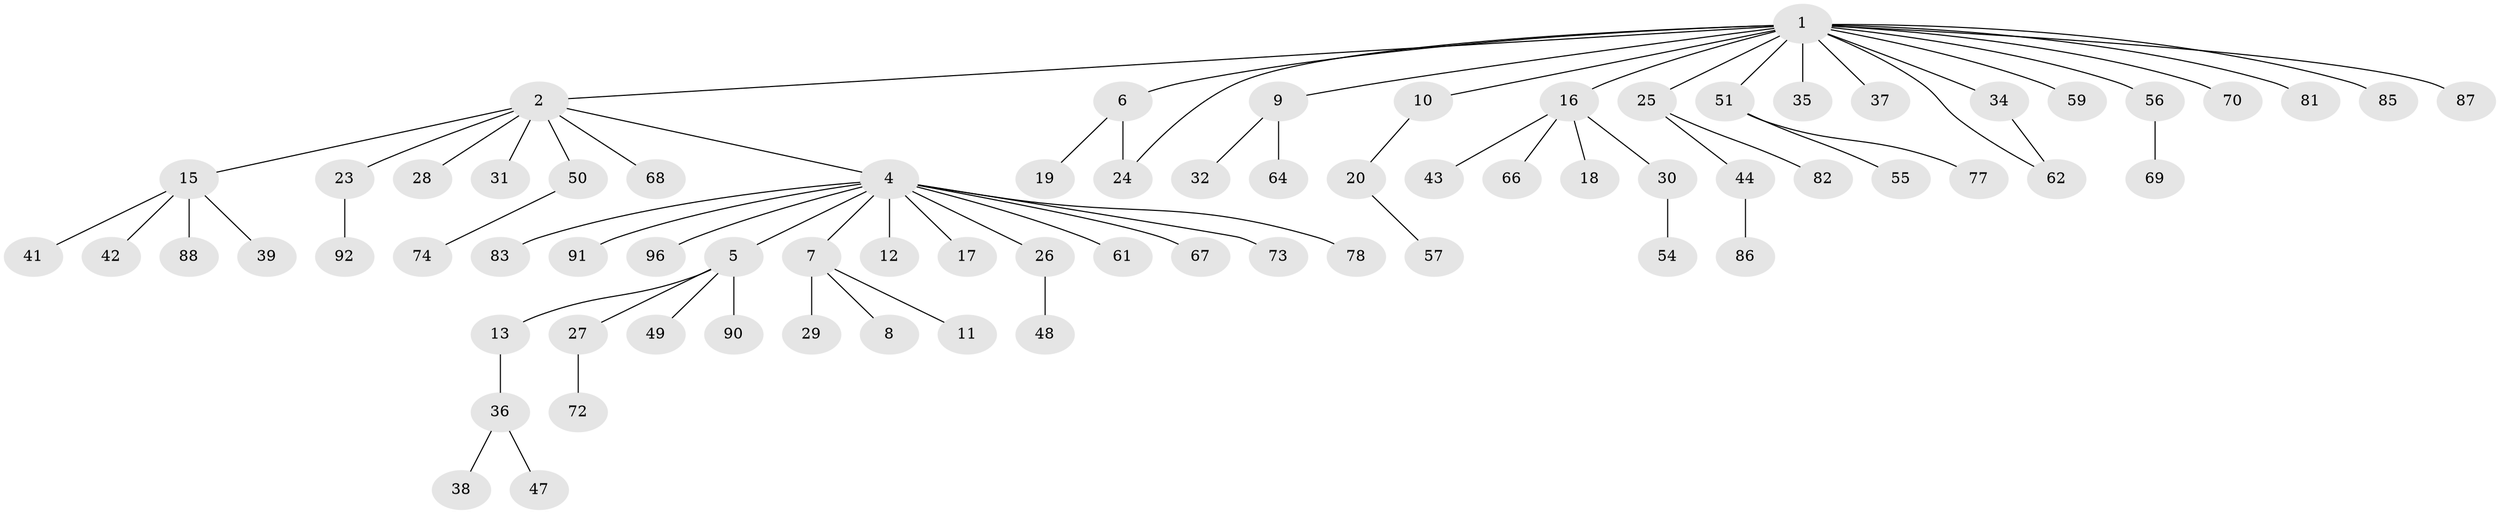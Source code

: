 // Generated by graph-tools (version 1.1) at 2025/51/02/27/25 19:51:58]
// undirected, 72 vertices, 73 edges
graph export_dot {
graph [start="1"]
  node [color=gray90,style=filled];
  1 [super="+60"];
  2 [super="+3"];
  4 [super="+89"];
  5 [super="+53"];
  6 [super="+75"];
  7 [super="+21"];
  8 [super="+95"];
  9 [super="+14"];
  10;
  11;
  12;
  13;
  15 [super="+94"];
  16 [super="+33"];
  17 [super="+76"];
  18;
  19;
  20 [super="+22"];
  23 [super="+58"];
  24 [super="+63"];
  25 [super="+40"];
  26 [super="+79"];
  27;
  28;
  29;
  30 [super="+46"];
  31;
  32 [super="+80"];
  34 [super="+71"];
  35;
  36 [super="+45"];
  37;
  38 [super="+52"];
  39;
  41 [super="+97"];
  42;
  43;
  44 [super="+65"];
  47;
  48;
  49;
  50;
  51 [super="+93"];
  54;
  55;
  56;
  57;
  59;
  61;
  62;
  64;
  66 [super="+84"];
  67;
  68;
  69;
  70;
  72;
  73;
  74;
  77;
  78;
  81;
  82;
  83;
  85;
  86;
  87;
  88;
  90;
  91;
  92;
  96;
  1 -- 2;
  1 -- 6;
  1 -- 9;
  1 -- 10;
  1 -- 16;
  1 -- 24 [weight=2];
  1 -- 25;
  1 -- 34;
  1 -- 35;
  1 -- 37;
  1 -- 51;
  1 -- 56;
  1 -- 59;
  1 -- 70;
  1 -- 81;
  1 -- 85;
  1 -- 87;
  1 -- 62;
  2 -- 4;
  2 -- 15;
  2 -- 23;
  2 -- 28;
  2 -- 31;
  2 -- 50;
  2 -- 68;
  4 -- 5;
  4 -- 7;
  4 -- 12;
  4 -- 17;
  4 -- 26;
  4 -- 61;
  4 -- 67;
  4 -- 73;
  4 -- 78;
  4 -- 83;
  4 -- 91;
  4 -- 96;
  5 -- 13;
  5 -- 27;
  5 -- 49;
  5 -- 90;
  6 -- 19;
  6 -- 24;
  7 -- 8;
  7 -- 11;
  7 -- 29;
  9 -- 32;
  9 -- 64;
  10 -- 20;
  13 -- 36;
  15 -- 39;
  15 -- 41;
  15 -- 42;
  15 -- 88;
  16 -- 18;
  16 -- 30;
  16 -- 43;
  16 -- 66;
  20 -- 57;
  23 -- 92;
  25 -- 44;
  25 -- 82;
  26 -- 48;
  27 -- 72;
  30 -- 54;
  34 -- 62;
  36 -- 38;
  36 -- 47;
  44 -- 86;
  50 -- 74;
  51 -- 55;
  51 -- 77;
  56 -- 69;
}
